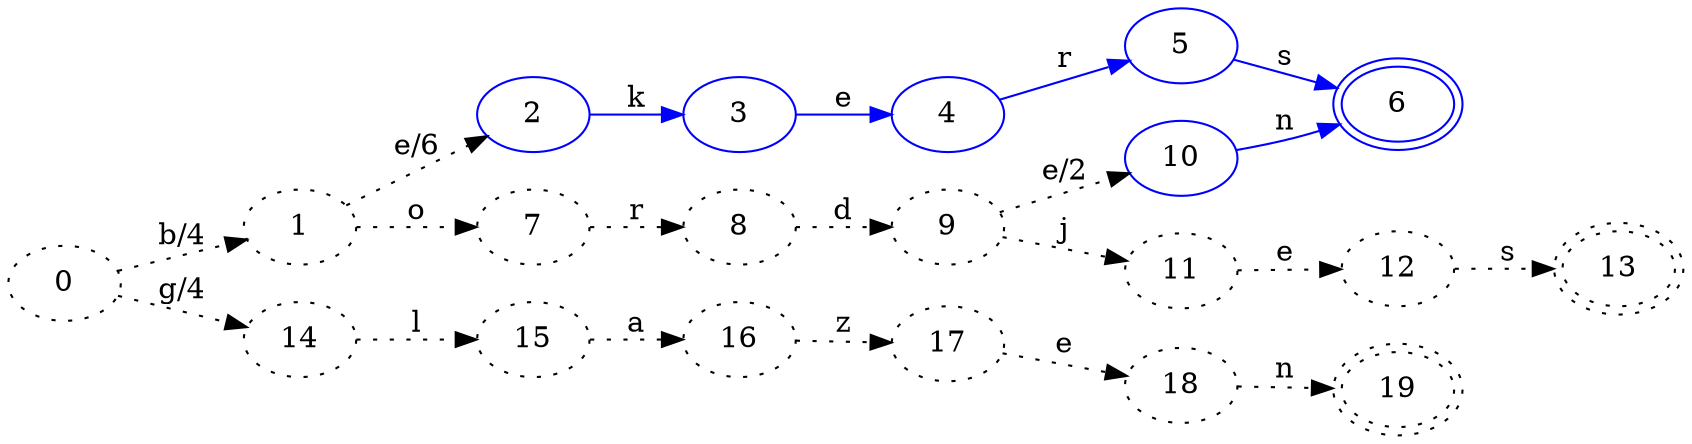 digraph automaton {
  labelloc="l";
  labeljust="l";
  rankdir="LR";

  0 -> 1 [label="b/4",style="dotted"];
  1 -> 2 [label="e/6",style="dotted"];
  2 -> 3 [label="k",color="blue"];
  3 -> 4 [label="e",color="blue"];
  4 -> 5 [label="r",color="blue"];
  5 -> 6 [label="s",color="blue"];

  1 -> 7 [label="o",style="dotted"];
  7 -> 8 [label="r",style="dotted"];
  8 -> 9 [label="d",style="dotted"];
  9 -> 10 [label="e/2",style="dotted"];
  10 -> 6 [label="n",color="blue"];

  9 -> 11 [label="j",style="dotted"];
  11 -> 12 [label="e",style="dotted"];
  12 -> 13 [label="s",style="dotted"];

  0 -> 14 [label="g/4",style="dotted"];
  14 -> 15 [label="l",style="dotted"];
  15 -> 16 [label="a",style="dotted"];
  16 -> 17 [label="z",style="dotted"];
  17 -> 18 [label="e",style="dotted"];
  18 -> 19 [label="n",style="dotted"];

  2,3,4,5,6,10 [color="blue"];
  0,1,7,8,9,11,12,13,14,15,16,17,18,19 [style="dotted"];
  6,13,19 [peripheries=2];
}
